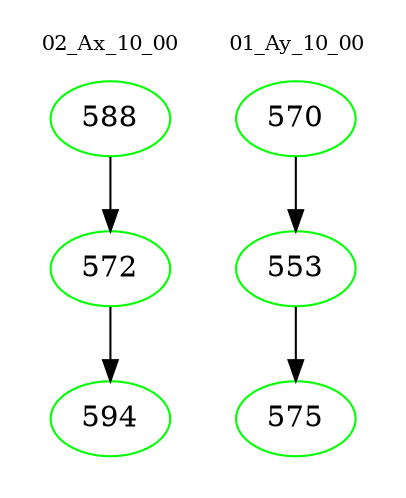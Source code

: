 digraph{
subgraph cluster_0 {
color = white
label = "02_Ax_10_00";
fontsize=10;
T0_588 [label="588", color="green"]
T0_588 -> T0_572 [color="black"]
T0_572 [label="572", color="green"]
T0_572 -> T0_594 [color="black"]
T0_594 [label="594", color="green"]
}
subgraph cluster_1 {
color = white
label = "01_Ay_10_00";
fontsize=10;
T1_570 [label="570", color="green"]
T1_570 -> T1_553 [color="black"]
T1_553 [label="553", color="green"]
T1_553 -> T1_575 [color="black"]
T1_575 [label="575", color="green"]
}
}
